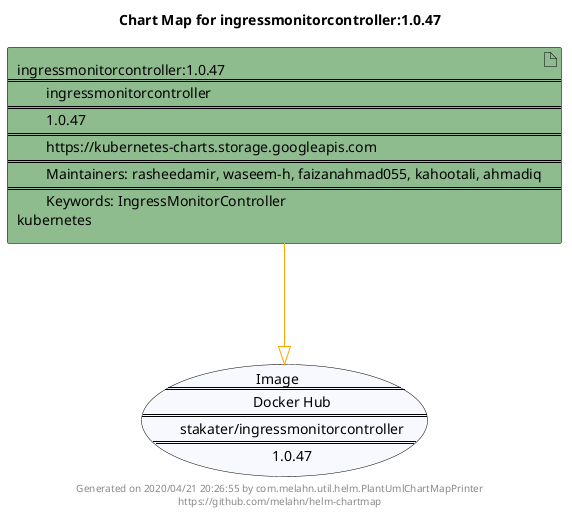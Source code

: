 @startuml
skinparam linetype ortho
skinparam backgroundColor white
skinparam usecaseBorderColor black
skinparam usecaseArrowColor LightSlateGray
skinparam artifactBorderColor black
skinparam artifactArrowColor LightSlateGray

title Chart Map for ingressmonitorcontroller:1.0.47

'There is one referenced Helm Chart
artifact "ingressmonitorcontroller:1.0.47\n====\n\tingressmonitorcontroller\n====\n\t1.0.47\n====\n\thttps://kubernetes-charts.storage.googleapis.com\n====\n\tMaintainers: rasheedamir, waseem-h, faizanahmad055, kahootali, ahmadiq\n====\n\tKeywords: IngressMonitorController\nkubernetes" as ingressmonitorcontroller_1_0_47 #DarkSeaGreen

'There is one referenced Docker Image
usecase "Image\n====\n\tDocker Hub\n====\n\tstakater/ingressmonitorcontroller\n====\n\t1.0.47" as stakater_ingressmonitorcontroller_1_0_47 #GhostWhite

'Chart Dependencies
ingressmonitorcontroller_1_0_47--[#orange]-|>stakater_ingressmonitorcontroller_1_0_47

center footer Generated on 2020/04/21 20:26:55 by com.melahn.util.helm.PlantUmlChartMapPrinter\nhttps://github.com/melahn/helm-chartmap
@enduml
